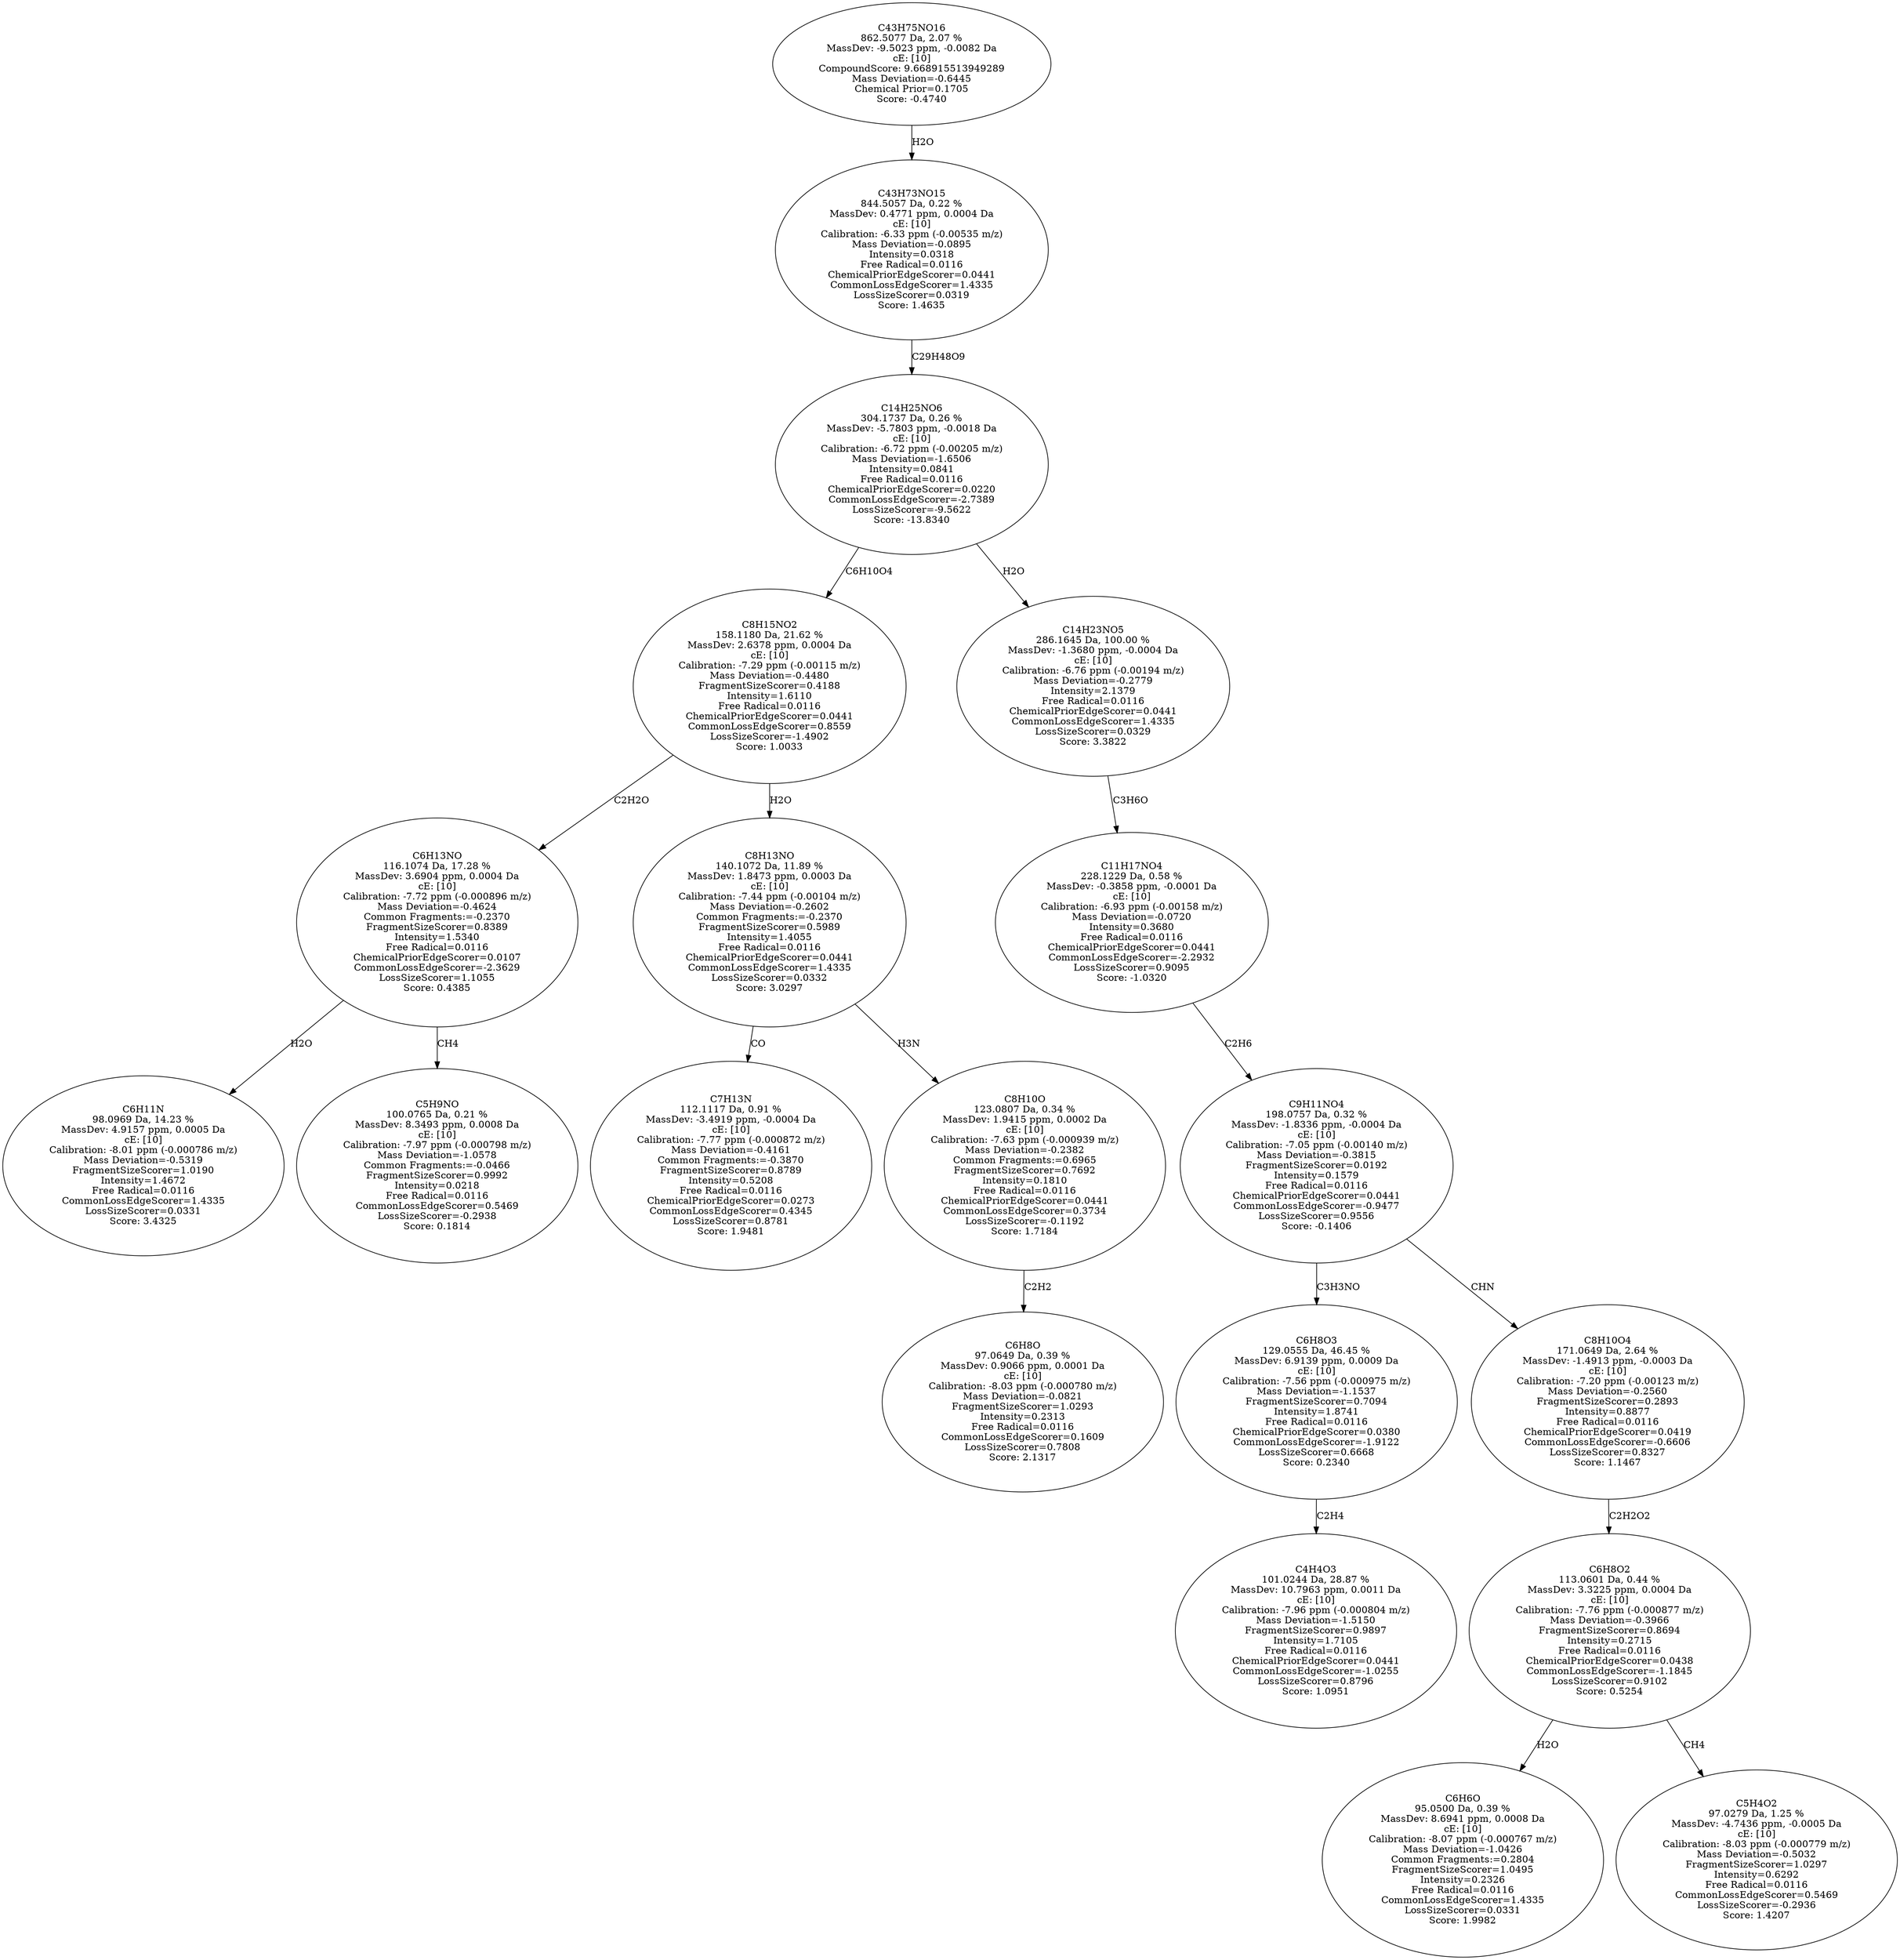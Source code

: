 strict digraph {
v1 [label="C6H11N\n98.0969 Da, 14.23 %\nMassDev: 4.9157 ppm, 0.0005 Da\ncE: [10]\nCalibration: -8.01 ppm (-0.000786 m/z)\nMass Deviation=-0.5319\nFragmentSizeScorer=1.0190\nIntensity=1.4672\nFree Radical=0.0116\nCommonLossEdgeScorer=1.4335\nLossSizeScorer=0.0331\nScore: 3.4325"];
v2 [label="C5H9NO\n100.0765 Da, 0.21 %\nMassDev: 8.3493 ppm, 0.0008 Da\ncE: [10]\nCalibration: -7.97 ppm (-0.000798 m/z)\nMass Deviation=-1.0578\nCommon Fragments:=-0.0466\nFragmentSizeScorer=0.9992\nIntensity=0.0218\nFree Radical=0.0116\nCommonLossEdgeScorer=0.5469\nLossSizeScorer=-0.2938\nScore: 0.1814"];
v3 [label="C6H13NO\n116.1074 Da, 17.28 %\nMassDev: 3.6904 ppm, 0.0004 Da\ncE: [10]\nCalibration: -7.72 ppm (-0.000896 m/z)\nMass Deviation=-0.4624\nCommon Fragments:=-0.2370\nFragmentSizeScorer=0.8389\nIntensity=1.5340\nFree Radical=0.0116\nChemicalPriorEdgeScorer=0.0107\nCommonLossEdgeScorer=-2.3629\nLossSizeScorer=1.1055\nScore: 0.4385"];
v4 [label="C7H13N\n112.1117 Da, 0.91 %\nMassDev: -3.4919 ppm, -0.0004 Da\ncE: [10]\nCalibration: -7.77 ppm (-0.000872 m/z)\nMass Deviation=-0.4161\nCommon Fragments:=-0.3870\nFragmentSizeScorer=0.8789\nIntensity=0.5208\nFree Radical=0.0116\nChemicalPriorEdgeScorer=0.0273\nCommonLossEdgeScorer=0.4345\nLossSizeScorer=0.8781\nScore: 1.9481"];
v5 [label="C6H8O\n97.0649 Da, 0.39 %\nMassDev: 0.9066 ppm, 0.0001 Da\ncE: [10]\nCalibration: -8.03 ppm (-0.000780 m/z)\nMass Deviation=-0.0821\nFragmentSizeScorer=1.0293\nIntensity=0.2313\nFree Radical=0.0116\nCommonLossEdgeScorer=0.1609\nLossSizeScorer=0.7808\nScore: 2.1317"];
v6 [label="C8H10O\n123.0807 Da, 0.34 %\nMassDev: 1.9415 ppm, 0.0002 Da\ncE: [10]\nCalibration: -7.63 ppm (-0.000939 m/z)\nMass Deviation=-0.2382\nCommon Fragments:=0.6965\nFragmentSizeScorer=0.7692\nIntensity=0.1810\nFree Radical=0.0116\nChemicalPriorEdgeScorer=0.0441\nCommonLossEdgeScorer=0.3734\nLossSizeScorer=-0.1192\nScore: 1.7184"];
v7 [label="C8H13NO\n140.1072 Da, 11.89 %\nMassDev: 1.8473 ppm, 0.0003 Da\ncE: [10]\nCalibration: -7.44 ppm (-0.00104 m/z)\nMass Deviation=-0.2602\nCommon Fragments:=-0.2370\nFragmentSizeScorer=0.5989\nIntensity=1.4055\nFree Radical=0.0116\nChemicalPriorEdgeScorer=0.0441\nCommonLossEdgeScorer=1.4335\nLossSizeScorer=0.0332\nScore: 3.0297"];
v8 [label="C8H15NO2\n158.1180 Da, 21.62 %\nMassDev: 2.6378 ppm, 0.0004 Da\ncE: [10]\nCalibration: -7.29 ppm (-0.00115 m/z)\nMass Deviation=-0.4480\nFragmentSizeScorer=0.4188\nIntensity=1.6110\nFree Radical=0.0116\nChemicalPriorEdgeScorer=0.0441\nCommonLossEdgeScorer=0.8559\nLossSizeScorer=-1.4902\nScore: 1.0033"];
v9 [label="C4H4O3\n101.0244 Da, 28.87 %\nMassDev: 10.7963 ppm, 0.0011 Da\ncE: [10]\nCalibration: -7.96 ppm (-0.000804 m/z)\nMass Deviation=-1.5150\nFragmentSizeScorer=0.9897\nIntensity=1.7105\nFree Radical=0.0116\nChemicalPriorEdgeScorer=0.0441\nCommonLossEdgeScorer=-1.0255\nLossSizeScorer=0.8796\nScore: 1.0951"];
v10 [label="C6H8O3\n129.0555 Da, 46.45 %\nMassDev: 6.9139 ppm, 0.0009 Da\ncE: [10]\nCalibration: -7.56 ppm (-0.000975 m/z)\nMass Deviation=-1.1537\nFragmentSizeScorer=0.7094\nIntensity=1.8741\nFree Radical=0.0116\nChemicalPriorEdgeScorer=0.0380\nCommonLossEdgeScorer=-1.9122\nLossSizeScorer=0.6668\nScore: 0.2340"];
v11 [label="C6H6O\n95.0500 Da, 0.39 %\nMassDev: 8.6941 ppm, 0.0008 Da\ncE: [10]\nCalibration: -8.07 ppm (-0.000767 m/z)\nMass Deviation=-1.0426\nCommon Fragments:=0.2804\nFragmentSizeScorer=1.0495\nIntensity=0.2326\nFree Radical=0.0116\nCommonLossEdgeScorer=1.4335\nLossSizeScorer=0.0331\nScore: 1.9982"];
v12 [label="C5H4O2\n97.0279 Da, 1.25 %\nMassDev: -4.7436 ppm, -0.0005 Da\ncE: [10]\nCalibration: -8.03 ppm (-0.000779 m/z)\nMass Deviation=-0.5032\nFragmentSizeScorer=1.0297\nIntensity=0.6292\nFree Radical=0.0116\nCommonLossEdgeScorer=0.5469\nLossSizeScorer=-0.2936\nScore: 1.4207"];
v13 [label="C6H8O2\n113.0601 Da, 0.44 %\nMassDev: 3.3225 ppm, 0.0004 Da\ncE: [10]\nCalibration: -7.76 ppm (-0.000877 m/z)\nMass Deviation=-0.3966\nFragmentSizeScorer=0.8694\nIntensity=0.2715\nFree Radical=0.0116\nChemicalPriorEdgeScorer=0.0438\nCommonLossEdgeScorer=-1.1845\nLossSizeScorer=0.9102\nScore: 0.5254"];
v14 [label="C8H10O4\n171.0649 Da, 2.64 %\nMassDev: -1.4913 ppm, -0.0003 Da\ncE: [10]\nCalibration: -7.20 ppm (-0.00123 m/z)\nMass Deviation=-0.2560\nFragmentSizeScorer=0.2893\nIntensity=0.8877\nFree Radical=0.0116\nChemicalPriorEdgeScorer=0.0419\nCommonLossEdgeScorer=-0.6606\nLossSizeScorer=0.8327\nScore: 1.1467"];
v15 [label="C9H11NO4\n198.0757 Da, 0.32 %\nMassDev: -1.8336 ppm, -0.0004 Da\ncE: [10]\nCalibration: -7.05 ppm (-0.00140 m/z)\nMass Deviation=-0.3815\nFragmentSizeScorer=0.0192\nIntensity=0.1579\nFree Radical=0.0116\nChemicalPriorEdgeScorer=0.0441\nCommonLossEdgeScorer=-0.9477\nLossSizeScorer=0.9556\nScore: -0.1406"];
v16 [label="C11H17NO4\n228.1229 Da, 0.58 %\nMassDev: -0.3858 ppm, -0.0001 Da\ncE: [10]\nCalibration: -6.93 ppm (-0.00158 m/z)\nMass Deviation=-0.0720\nIntensity=0.3680\nFree Radical=0.0116\nChemicalPriorEdgeScorer=0.0441\nCommonLossEdgeScorer=-2.2932\nLossSizeScorer=0.9095\nScore: -1.0320"];
v17 [label="C14H23NO5\n286.1645 Da, 100.00 %\nMassDev: -1.3680 ppm, -0.0004 Da\ncE: [10]\nCalibration: -6.76 ppm (-0.00194 m/z)\nMass Deviation=-0.2779\nIntensity=2.1379\nFree Radical=0.0116\nChemicalPriorEdgeScorer=0.0441\nCommonLossEdgeScorer=1.4335\nLossSizeScorer=0.0329\nScore: 3.3822"];
v18 [label="C14H25NO6\n304.1737 Da, 0.26 %\nMassDev: -5.7803 ppm, -0.0018 Da\ncE: [10]\nCalibration: -6.72 ppm (-0.00205 m/z)\nMass Deviation=-1.6506\nIntensity=0.0841\nFree Radical=0.0116\nChemicalPriorEdgeScorer=0.0220\nCommonLossEdgeScorer=-2.7389\nLossSizeScorer=-9.5622\nScore: -13.8340"];
v19 [label="C43H73NO15\n844.5057 Da, 0.22 %\nMassDev: 0.4771 ppm, 0.0004 Da\ncE: [10]\nCalibration: -6.33 ppm (-0.00535 m/z)\nMass Deviation=-0.0895\nIntensity=0.0318\nFree Radical=0.0116\nChemicalPriorEdgeScorer=0.0441\nCommonLossEdgeScorer=1.4335\nLossSizeScorer=0.0319\nScore: 1.4635"];
v20 [label="C43H75NO16\n862.5077 Da, 2.07 %\nMassDev: -9.5023 ppm, -0.0082 Da\ncE: [10]\nCompoundScore: 9.668915513949289\nMass Deviation=-0.6445\nChemical Prior=0.1705\nScore: -0.4740"];
v3 -> v1 [label="H2O"];
v3 -> v2 [label="CH4"];
v8 -> v3 [label="C2H2O"];
v7 -> v4 [label="CO"];
v6 -> v5 [label="C2H2"];
v7 -> v6 [label="H3N"];
v8 -> v7 [label="H2O"];
v18 -> v8 [label="C6H10O4"];
v10 -> v9 [label="C2H4"];
v15 -> v10 [label="C3H3NO"];
v13 -> v11 [label="H2O"];
v13 -> v12 [label="CH4"];
v14 -> v13 [label="C2H2O2"];
v15 -> v14 [label="CHN"];
v16 -> v15 [label="C2H6"];
v17 -> v16 [label="C3H6O"];
v18 -> v17 [label="H2O"];
v19 -> v18 [label="C29H48O9"];
v20 -> v19 [label="H2O"];
}